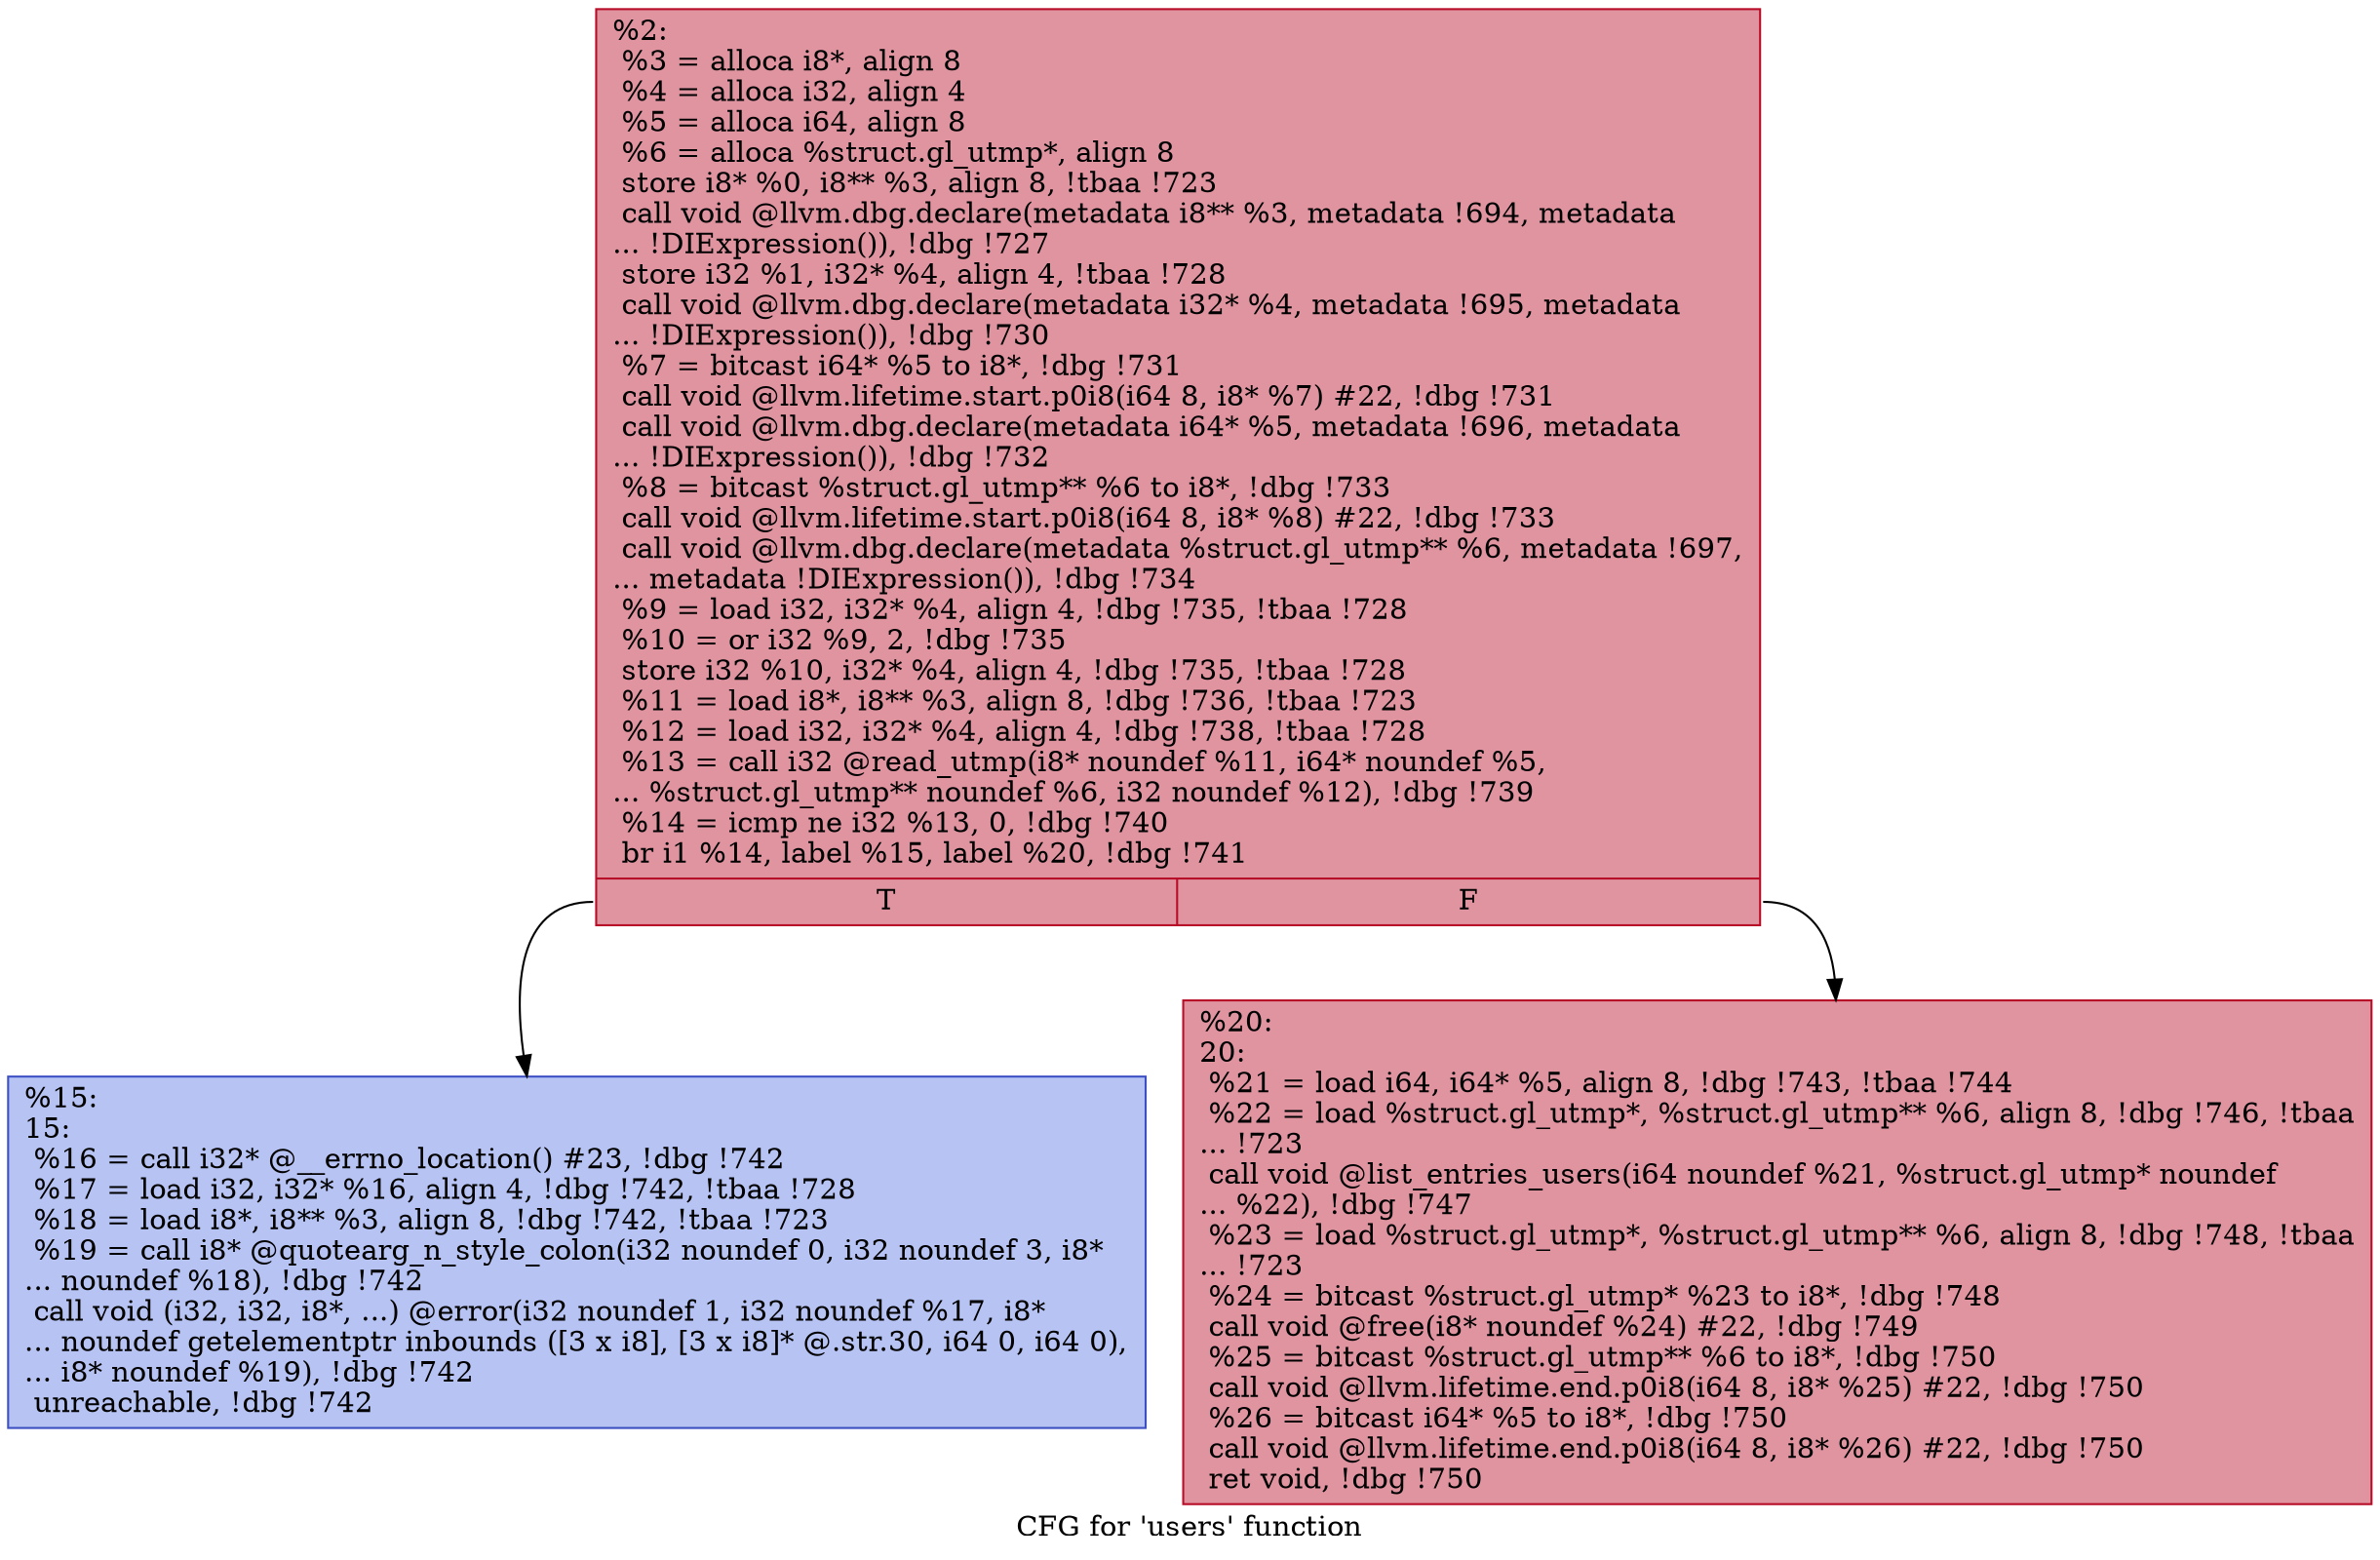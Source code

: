 digraph "CFG for 'users' function" {
	label="CFG for 'users' function";

	Node0x1c77270 [shape=record,color="#b70d28ff", style=filled, fillcolor="#b70d2870",label="{%2:\l  %3 = alloca i8*, align 8\l  %4 = alloca i32, align 4\l  %5 = alloca i64, align 8\l  %6 = alloca %struct.gl_utmp*, align 8\l  store i8* %0, i8** %3, align 8, !tbaa !723\l  call void @llvm.dbg.declare(metadata i8** %3, metadata !694, metadata\l... !DIExpression()), !dbg !727\l  store i32 %1, i32* %4, align 4, !tbaa !728\l  call void @llvm.dbg.declare(metadata i32* %4, metadata !695, metadata\l... !DIExpression()), !dbg !730\l  %7 = bitcast i64* %5 to i8*, !dbg !731\l  call void @llvm.lifetime.start.p0i8(i64 8, i8* %7) #22, !dbg !731\l  call void @llvm.dbg.declare(metadata i64* %5, metadata !696, metadata\l... !DIExpression()), !dbg !732\l  %8 = bitcast %struct.gl_utmp** %6 to i8*, !dbg !733\l  call void @llvm.lifetime.start.p0i8(i64 8, i8* %8) #22, !dbg !733\l  call void @llvm.dbg.declare(metadata %struct.gl_utmp** %6, metadata !697,\l... metadata !DIExpression()), !dbg !734\l  %9 = load i32, i32* %4, align 4, !dbg !735, !tbaa !728\l  %10 = or i32 %9, 2, !dbg !735\l  store i32 %10, i32* %4, align 4, !dbg !735, !tbaa !728\l  %11 = load i8*, i8** %3, align 8, !dbg !736, !tbaa !723\l  %12 = load i32, i32* %4, align 4, !dbg !738, !tbaa !728\l  %13 = call i32 @read_utmp(i8* noundef %11, i64* noundef %5,\l... %struct.gl_utmp** noundef %6, i32 noundef %12), !dbg !739\l  %14 = icmp ne i32 %13, 0, !dbg !740\l  br i1 %14, label %15, label %20, !dbg !741\l|{<s0>T|<s1>F}}"];
	Node0x1c77270:s0 -> Node0x1c6b2e0;
	Node0x1c77270:s1 -> Node0x1c6b330;
	Node0x1c6b2e0 [shape=record,color="#3d50c3ff", style=filled, fillcolor="#5977e370",label="{%15:\l15:                                               \l  %16 = call i32* @__errno_location() #23, !dbg !742\l  %17 = load i32, i32* %16, align 4, !dbg !742, !tbaa !728\l  %18 = load i8*, i8** %3, align 8, !dbg !742, !tbaa !723\l  %19 = call i8* @quotearg_n_style_colon(i32 noundef 0, i32 noundef 3, i8*\l... noundef %18), !dbg !742\l  call void (i32, i32, i8*, ...) @error(i32 noundef 1, i32 noundef %17, i8*\l... noundef getelementptr inbounds ([3 x i8], [3 x i8]* @.str.30, i64 0, i64 0),\l... i8* noundef %19), !dbg !742\l  unreachable, !dbg !742\l}"];
	Node0x1c6b330 [shape=record,color="#b70d28ff", style=filled, fillcolor="#b70d2870",label="{%20:\l20:                                               \l  %21 = load i64, i64* %5, align 8, !dbg !743, !tbaa !744\l  %22 = load %struct.gl_utmp*, %struct.gl_utmp** %6, align 8, !dbg !746, !tbaa\l... !723\l  call void @list_entries_users(i64 noundef %21, %struct.gl_utmp* noundef\l... %22), !dbg !747\l  %23 = load %struct.gl_utmp*, %struct.gl_utmp** %6, align 8, !dbg !748, !tbaa\l... !723\l  %24 = bitcast %struct.gl_utmp* %23 to i8*, !dbg !748\l  call void @free(i8* noundef %24) #22, !dbg !749\l  %25 = bitcast %struct.gl_utmp** %6 to i8*, !dbg !750\l  call void @llvm.lifetime.end.p0i8(i64 8, i8* %25) #22, !dbg !750\l  %26 = bitcast i64* %5 to i8*, !dbg !750\l  call void @llvm.lifetime.end.p0i8(i64 8, i8* %26) #22, !dbg !750\l  ret void, !dbg !750\l}"];
}
